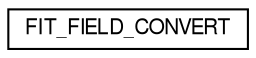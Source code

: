 digraph "Graphical Class Hierarchy"
{
  edge [fontname="FreeSans",fontsize="10",labelfontname="FreeSans",labelfontsize="10"];
  node [fontname="FreeSans",fontsize="10",shape=record];
  rankdir="LR";
  Node1 [label="FIT_FIELD_CONVERT",height=0.2,width=0.4,color="black", fillcolor="white", style="filled",URL="$struct_f_i_t___f_i_e_l_d___c_o_n_v_e_r_t.html"];
}
